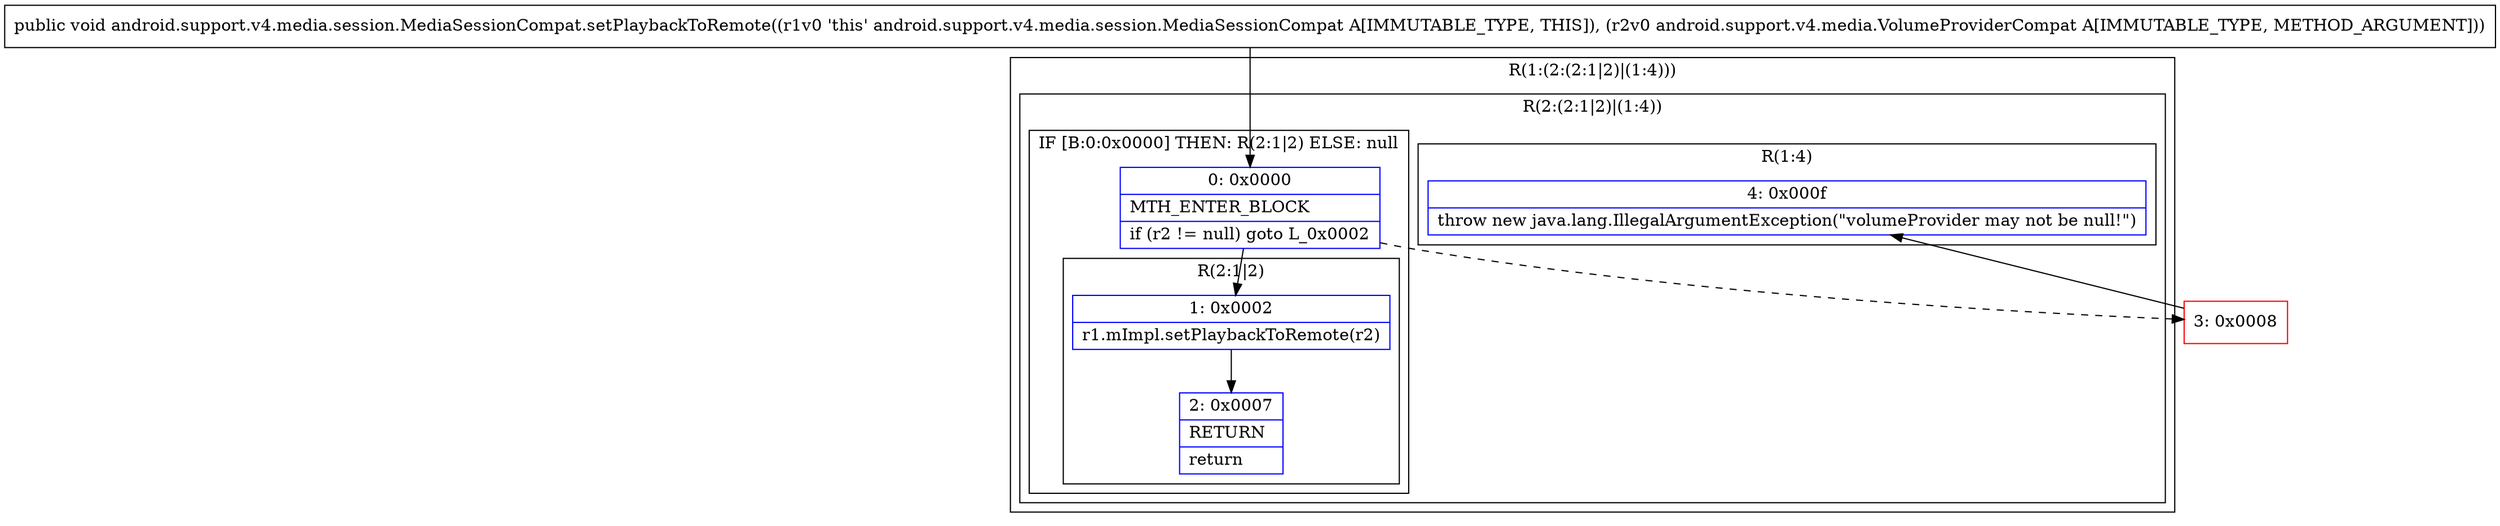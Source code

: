 digraph "CFG forandroid.support.v4.media.session.MediaSessionCompat.setPlaybackToRemote(Landroid\/support\/v4\/media\/VolumeProviderCompat;)V" {
subgraph cluster_Region_1871128474 {
label = "R(1:(2:(2:1|2)|(1:4)))";
node [shape=record,color=blue];
subgraph cluster_Region_967544738 {
label = "R(2:(2:1|2)|(1:4))";
node [shape=record,color=blue];
subgraph cluster_IfRegion_64946740 {
label = "IF [B:0:0x0000] THEN: R(2:1|2) ELSE: null";
node [shape=record,color=blue];
Node_0 [shape=record,label="{0\:\ 0x0000|MTH_ENTER_BLOCK\l|if (r2 != null) goto L_0x0002\l}"];
subgraph cluster_Region_947289207 {
label = "R(2:1|2)";
node [shape=record,color=blue];
Node_1 [shape=record,label="{1\:\ 0x0002|r1.mImpl.setPlaybackToRemote(r2)\l}"];
Node_2 [shape=record,label="{2\:\ 0x0007|RETURN\l|return\l}"];
}
}
subgraph cluster_Region_1855665940 {
label = "R(1:4)";
node [shape=record,color=blue];
Node_4 [shape=record,label="{4\:\ 0x000f|throw new java.lang.IllegalArgumentException(\"volumeProvider may not be null!\")\l}"];
}
}
}
Node_3 [shape=record,color=red,label="{3\:\ 0x0008}"];
MethodNode[shape=record,label="{public void android.support.v4.media.session.MediaSessionCompat.setPlaybackToRemote((r1v0 'this' android.support.v4.media.session.MediaSessionCompat A[IMMUTABLE_TYPE, THIS]), (r2v0 android.support.v4.media.VolumeProviderCompat A[IMMUTABLE_TYPE, METHOD_ARGUMENT])) }"];
MethodNode -> Node_0;
Node_0 -> Node_1;
Node_0 -> Node_3[style=dashed];
Node_1 -> Node_2;
Node_3 -> Node_4;
}

